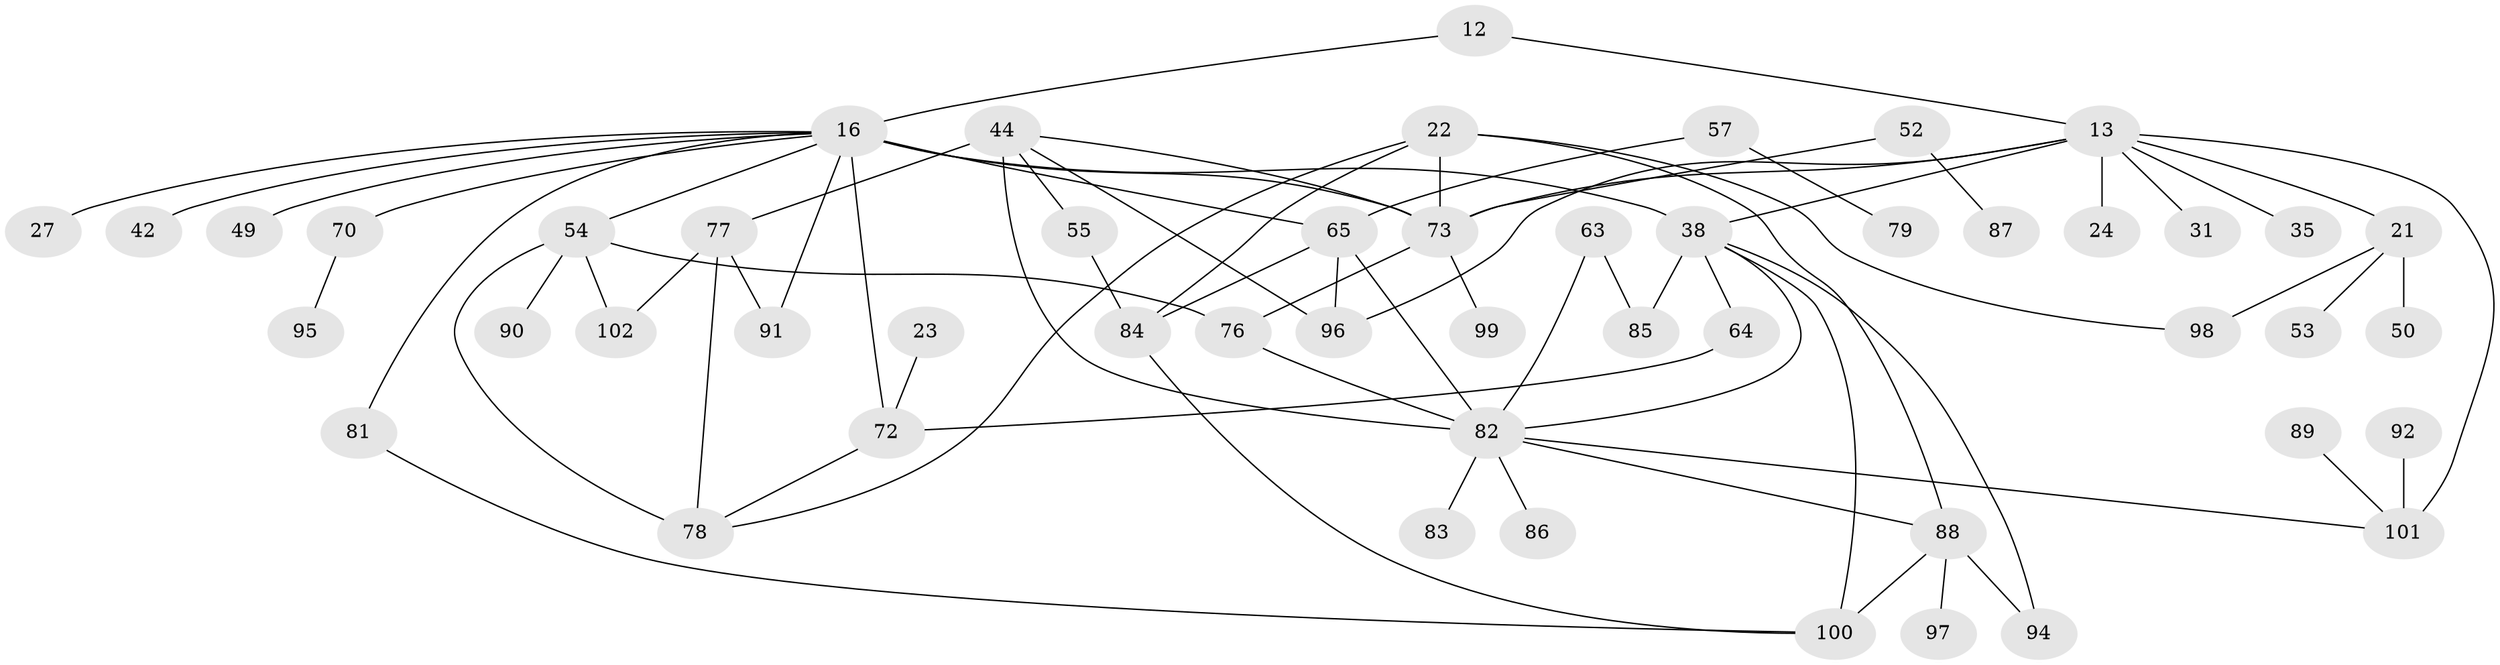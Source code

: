 // original degree distribution, {3: 0.2549019607843137, 8: 0.0196078431372549, 5: 0.06862745098039216, 2: 0.2549019607843137, 7: 0.0196078431372549, 6: 0.00980392156862745, 4: 0.12745098039215685, 1: 0.24509803921568626}
// Generated by graph-tools (version 1.1) at 2025/45/03/04/25 21:45:58]
// undirected, 51 vertices, 74 edges
graph export_dot {
graph [start="1"]
  node [color=gray90,style=filled];
  12;
  13 [super="+3"];
  16 [super="+10"];
  21;
  22 [super="+7"];
  23;
  24;
  27;
  31;
  35;
  38 [super="+14+32+17"];
  42 [super="+40"];
  44 [super="+9"];
  49;
  50;
  52 [super="+4"];
  53;
  54 [super="+15"];
  55;
  57;
  63;
  64 [super="+19"];
  65 [super="+62+46"];
  70;
  72 [super="+30"];
  73 [super="+2"];
  76 [super="+41"];
  77 [super="+56"];
  78 [super="+67"];
  79;
  81;
  82 [super="+43+47+59"];
  83;
  84 [super="+11"];
  85;
  86;
  87;
  88 [super="+75+68+74"];
  89;
  90;
  91;
  92;
  94 [super="+69+93"];
  95;
  96 [super="+60"];
  97;
  98 [super="+80"];
  99;
  100 [super="+48+71"];
  101 [super="+58+61"];
  102;
  12 -- 13;
  12 -- 16;
  13 -- 21;
  13 -- 24;
  13 -- 31;
  13 -- 73 [weight=2];
  13 -- 35;
  13 -- 38;
  13 -- 101 [weight=2];
  13 -- 96;
  16 -- 73 [weight=2];
  16 -- 70;
  16 -- 72 [weight=2];
  16 -- 27;
  16 -- 81;
  16 -- 49;
  16 -- 91;
  16 -- 54;
  16 -- 38 [weight=2];
  16 -- 65;
  16 -- 42;
  21 -- 50;
  21 -- 53;
  21 -- 98 [weight=2];
  22 -- 78;
  22 -- 88 [weight=2];
  22 -- 98;
  22 -- 84 [weight=2];
  22 -- 73;
  23 -- 72;
  38 -- 85;
  38 -- 64;
  38 -- 82;
  38 -- 94;
  38 -- 100;
  44 -- 55;
  44 -- 73;
  44 -- 77 [weight=2];
  44 -- 82 [weight=2];
  44 -- 96;
  52 -- 87;
  52 -- 73;
  54 -- 78 [weight=2];
  54 -- 102;
  54 -- 90;
  54 -- 76;
  55 -- 84;
  57 -- 79;
  57 -- 65;
  63 -- 85;
  63 -- 82;
  64 -- 72 [weight=2];
  65 -- 96 [weight=2];
  65 -- 82;
  65 -- 84;
  70 -- 95;
  72 -- 78;
  73 -- 99;
  73 -- 76;
  76 -- 82;
  77 -- 91;
  77 -- 102;
  77 -- 78;
  81 -- 100;
  82 -- 86;
  82 -- 88;
  82 -- 101;
  82 -- 83;
  84 -- 100;
  88 -- 97;
  88 -- 100 [weight=2];
  88 -- 94;
  89 -- 101;
  92 -- 101;
}
